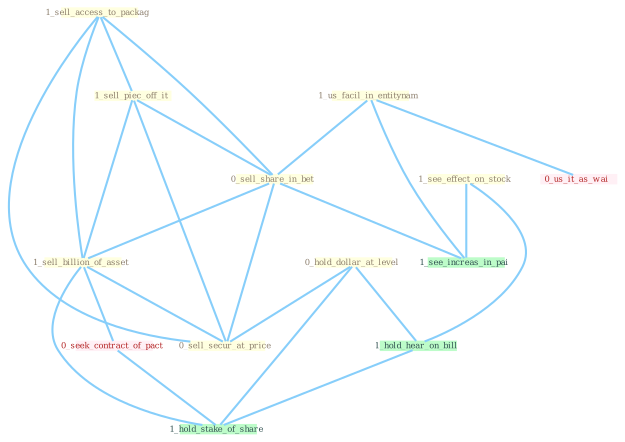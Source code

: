 Graph G{ 
    node
    [shape=polygon,style=filled,width=.5,height=.06,color="#BDFCC9",fixedsize=true,fontsize=4,
    fontcolor="#2f4f4f"];
    {node
    [color="#ffffe0", fontcolor="#8b7d6b"] "1_us_facil_in_entitynam " "1_sell_access_to_packag " "0_hold_dollar_at_level " "1_see_effect_on_stock " "1_sell_piec_off_it " "0_sell_share_in_bet " "1_sell_billion_of_asset " "0_sell_secur_at_price "}
{node [color="#fff0f5", fontcolor="#b22222"] "0_seek_contract_of_pact " "0_us_it_as_wai "}
edge [color="#B0E2FF"];

	"1_us_facil_in_entitynam " -- "0_sell_share_in_bet " [w="1", color="#87cefa" ];
	"1_us_facil_in_entitynam " -- "0_us_it_as_wai " [w="1", color="#87cefa" ];
	"1_us_facil_in_entitynam " -- "1_see_increas_in_pai " [w="1", color="#87cefa" ];
	"1_sell_access_to_packag " -- "1_sell_piec_off_it " [w="1", color="#87cefa" ];
	"1_sell_access_to_packag " -- "0_sell_share_in_bet " [w="1", color="#87cefa" ];
	"1_sell_access_to_packag " -- "1_sell_billion_of_asset " [w="1", color="#87cefa" ];
	"1_sell_access_to_packag " -- "0_sell_secur_at_price " [w="1", color="#87cefa" ];
	"0_hold_dollar_at_level " -- "0_sell_secur_at_price " [w="1", color="#87cefa" ];
	"0_hold_dollar_at_level " -- "1_hold_hear_on_bill " [w="1", color="#87cefa" ];
	"0_hold_dollar_at_level " -- "1_hold_stake_of_share " [w="1", color="#87cefa" ];
	"1_see_effect_on_stock " -- "1_see_increas_in_pai " [w="1", color="#87cefa" ];
	"1_see_effect_on_stock " -- "1_hold_hear_on_bill " [w="1", color="#87cefa" ];
	"1_sell_piec_off_it " -- "0_sell_share_in_bet " [w="1", color="#87cefa" ];
	"1_sell_piec_off_it " -- "1_sell_billion_of_asset " [w="1", color="#87cefa" ];
	"1_sell_piec_off_it " -- "0_sell_secur_at_price " [w="1", color="#87cefa" ];
	"0_sell_share_in_bet " -- "1_sell_billion_of_asset " [w="1", color="#87cefa" ];
	"0_sell_share_in_bet " -- "0_sell_secur_at_price " [w="1", color="#87cefa" ];
	"0_sell_share_in_bet " -- "1_see_increas_in_pai " [w="1", color="#87cefa" ];
	"1_sell_billion_of_asset " -- "0_sell_secur_at_price " [w="1", color="#87cefa" ];
	"1_sell_billion_of_asset " -- "0_seek_contract_of_pact " [w="1", color="#87cefa" ];
	"1_sell_billion_of_asset " -- "1_hold_stake_of_share " [w="1", color="#87cefa" ];
	"0_seek_contract_of_pact " -- "1_hold_stake_of_share " [w="1", color="#87cefa" ];
	"1_hold_hear_on_bill " -- "1_hold_stake_of_share " [w="1", color="#87cefa" ];
}